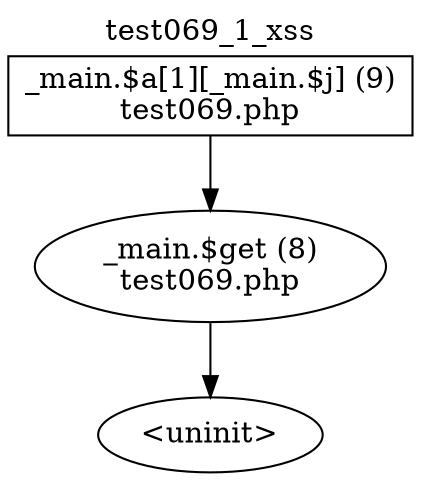 digraph cfg {
  label="test069_1_xss";
  labelloc=t;
  n1 [shape=box, label="_main.$a[1][_main.$j] (9)\ntest069.php"];
  n2 [shape=ellipse, label="_main.$get (8)\ntest069.php"];
  n3 [shape=ellipse, label="<uninit>"];
  n1 -> n2;
  n2 -> n3;
}
